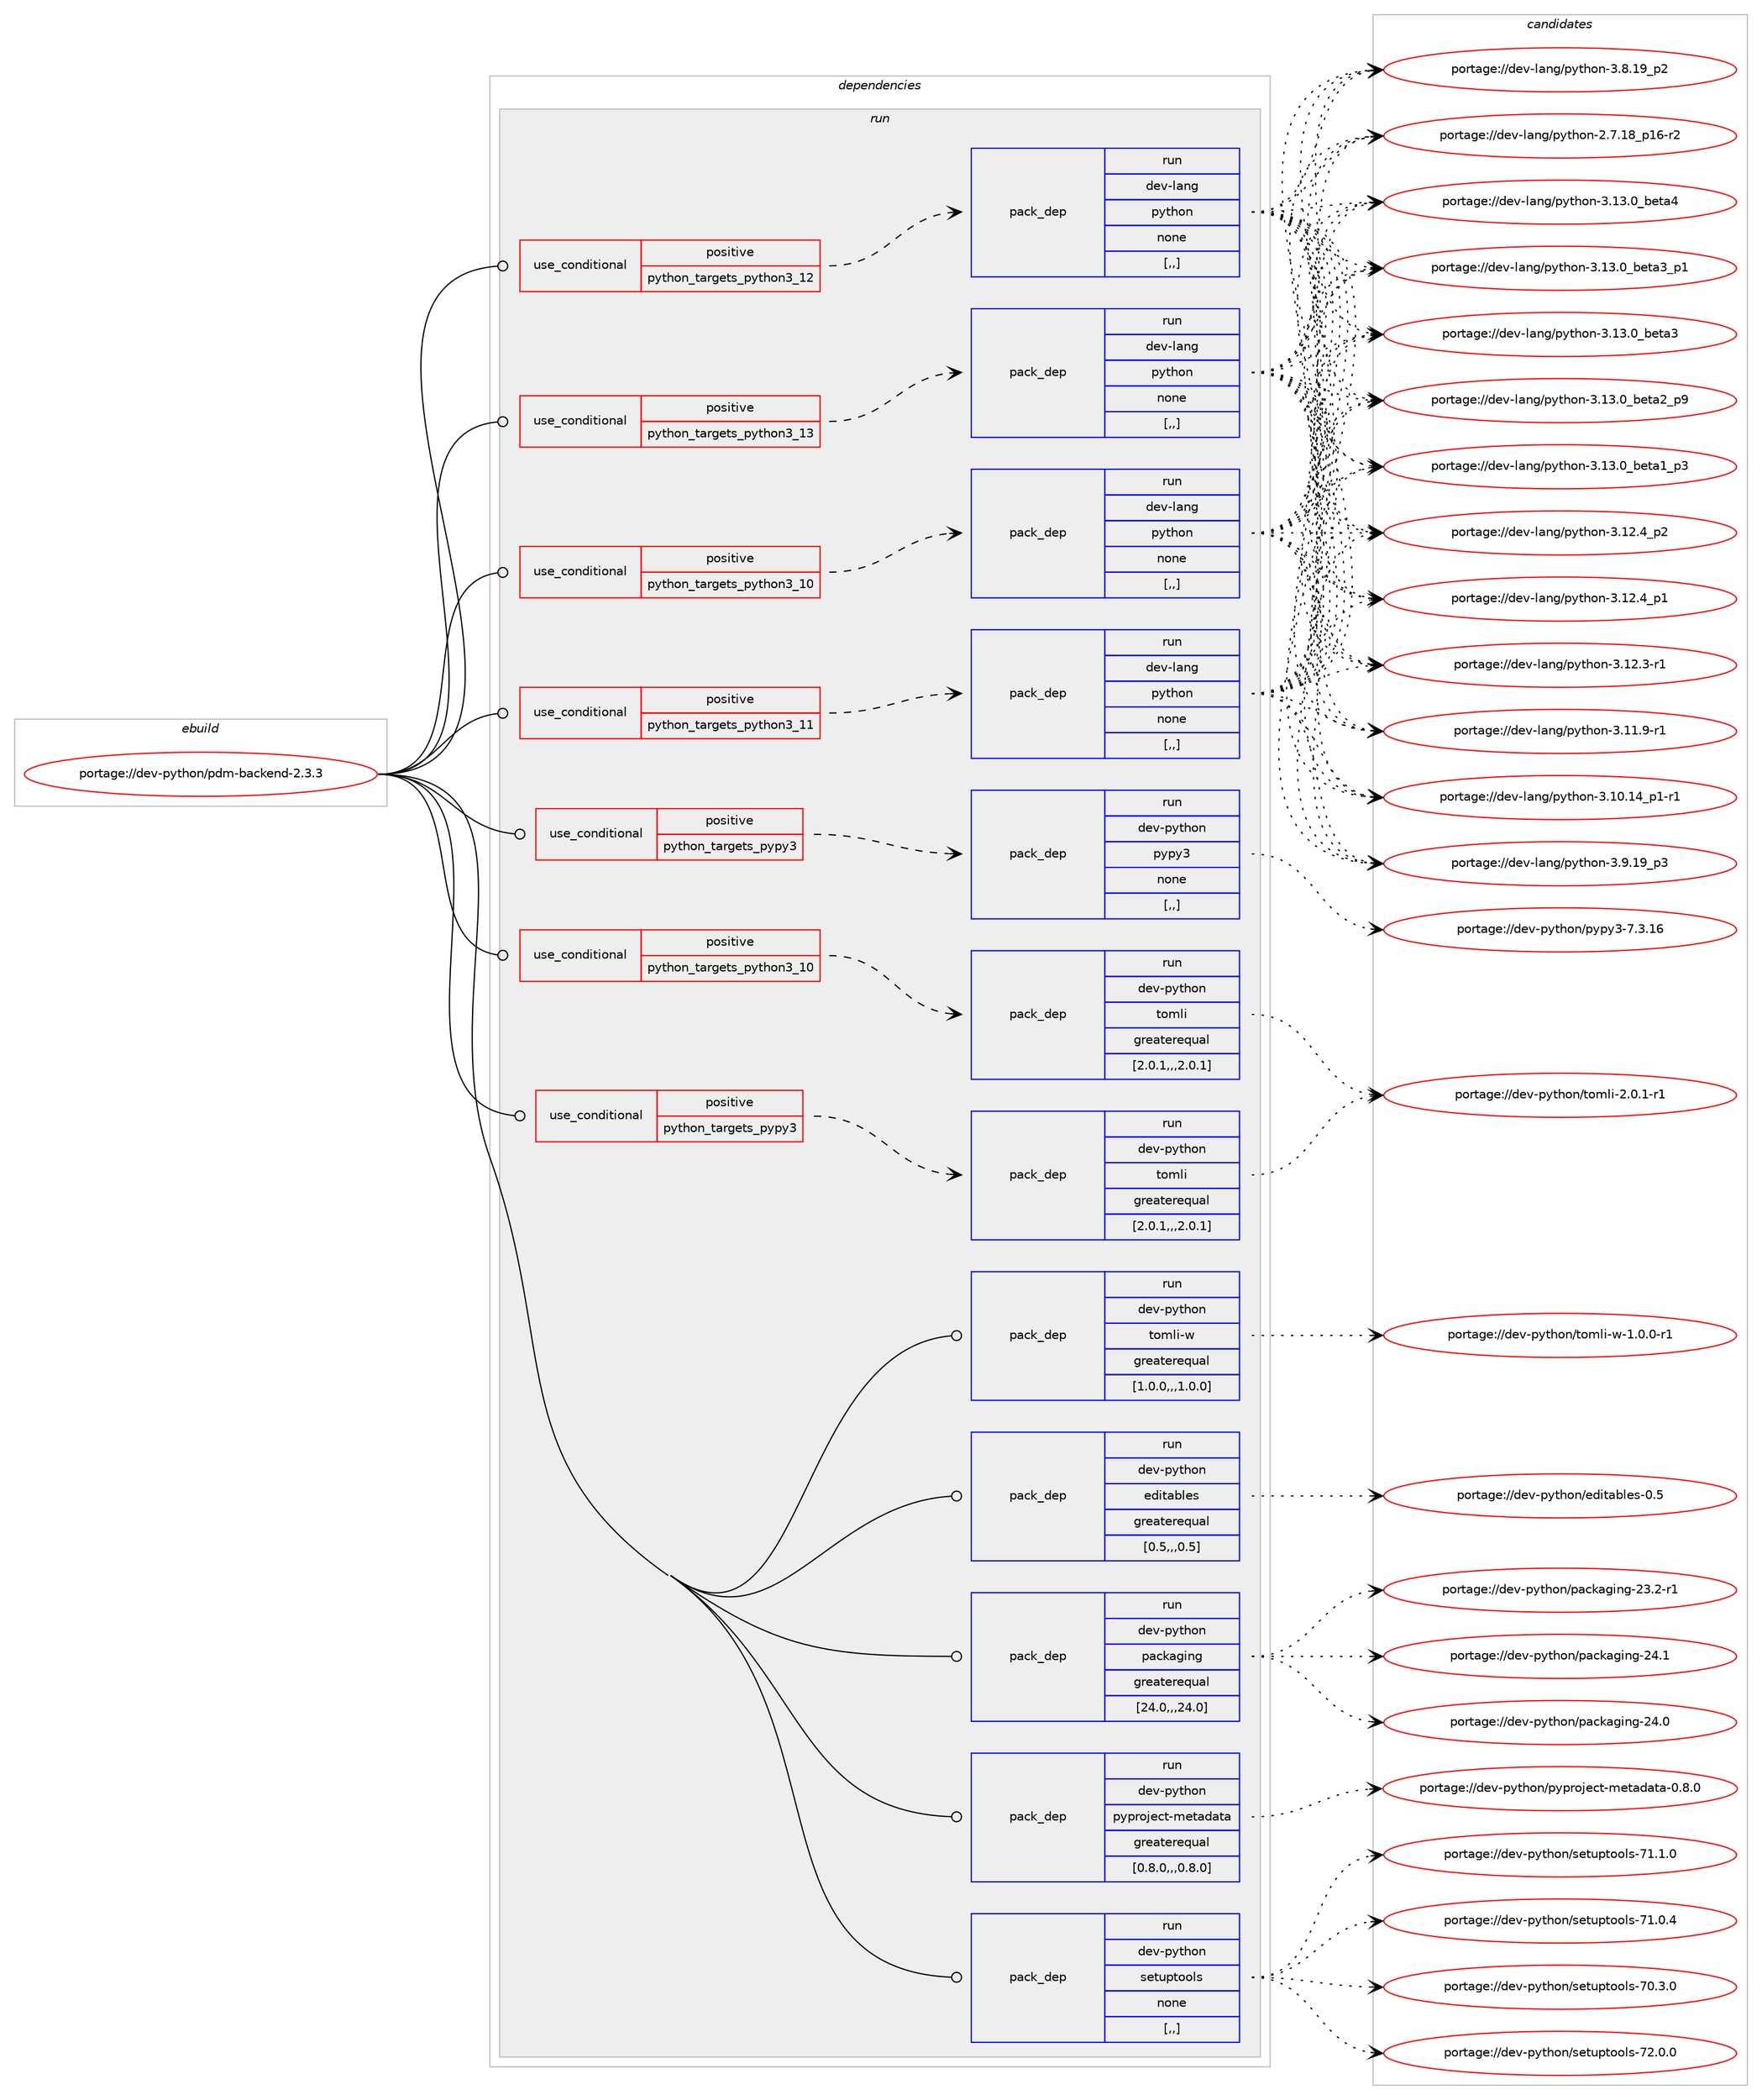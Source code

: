 digraph prolog {

# *************
# Graph options
# *************

newrank=true;
concentrate=true;
compound=true;
graph [rankdir=LR,fontname=Helvetica,fontsize=10,ranksep=1.5];#, ranksep=2.5, nodesep=0.2];
edge  [arrowhead=vee];
node  [fontname=Helvetica,fontsize=10];

# **********
# The ebuild
# **********

subgraph cluster_leftcol {
color=gray;
label=<<i>ebuild</i>>;
id [label="portage://dev-python/pdm-backend-2.3.3", color=red, width=4, href="../dev-python/pdm-backend-2.3.3.svg"];
}

# ****************
# The dependencies
# ****************

subgraph cluster_midcol {
color=gray;
label=<<i>dependencies</i>>;
subgraph cluster_compile {
fillcolor="#eeeeee";
style=filled;
label=<<i>compile</i>>;
}
subgraph cluster_compileandrun {
fillcolor="#eeeeee";
style=filled;
label=<<i>compile and run</i>>;
}
subgraph cluster_run {
fillcolor="#eeeeee";
style=filled;
label=<<i>run</i>>;
subgraph cond35833 {
dependency154033 [label=<<TABLE BORDER="0" CELLBORDER="1" CELLSPACING="0" CELLPADDING="4"><TR><TD ROWSPAN="3" CELLPADDING="10">use_conditional</TD></TR><TR><TD>positive</TD></TR><TR><TD>python_targets_pypy3</TD></TR></TABLE>>, shape=none, color=red];
subgraph pack116949 {
dependency154034 [label=<<TABLE BORDER="0" CELLBORDER="1" CELLSPACING="0" CELLPADDING="4" WIDTH="220"><TR><TD ROWSPAN="6" CELLPADDING="30">pack_dep</TD></TR><TR><TD WIDTH="110">run</TD></TR><TR><TD>dev-python</TD></TR><TR><TD>pypy3</TD></TR><TR><TD>none</TD></TR><TR><TD>[,,]</TD></TR></TABLE>>, shape=none, color=blue];
}
dependency154033:e -> dependency154034:w [weight=20,style="dashed",arrowhead="vee"];
}
id:e -> dependency154033:w [weight=20,style="solid",arrowhead="odot"];
subgraph cond35834 {
dependency154035 [label=<<TABLE BORDER="0" CELLBORDER="1" CELLSPACING="0" CELLPADDING="4"><TR><TD ROWSPAN="3" CELLPADDING="10">use_conditional</TD></TR><TR><TD>positive</TD></TR><TR><TD>python_targets_pypy3</TD></TR></TABLE>>, shape=none, color=red];
subgraph pack116950 {
dependency154036 [label=<<TABLE BORDER="0" CELLBORDER="1" CELLSPACING="0" CELLPADDING="4" WIDTH="220"><TR><TD ROWSPAN="6" CELLPADDING="30">pack_dep</TD></TR><TR><TD WIDTH="110">run</TD></TR><TR><TD>dev-python</TD></TR><TR><TD>tomli</TD></TR><TR><TD>greaterequal</TD></TR><TR><TD>[2.0.1,,,2.0.1]</TD></TR></TABLE>>, shape=none, color=blue];
}
dependency154035:e -> dependency154036:w [weight=20,style="dashed",arrowhead="vee"];
}
id:e -> dependency154035:w [weight=20,style="solid",arrowhead="odot"];
subgraph cond35835 {
dependency154037 [label=<<TABLE BORDER="0" CELLBORDER="1" CELLSPACING="0" CELLPADDING="4"><TR><TD ROWSPAN="3" CELLPADDING="10">use_conditional</TD></TR><TR><TD>positive</TD></TR><TR><TD>python_targets_python3_10</TD></TR></TABLE>>, shape=none, color=red];
subgraph pack116951 {
dependency154038 [label=<<TABLE BORDER="0" CELLBORDER="1" CELLSPACING="0" CELLPADDING="4" WIDTH="220"><TR><TD ROWSPAN="6" CELLPADDING="30">pack_dep</TD></TR><TR><TD WIDTH="110">run</TD></TR><TR><TD>dev-lang</TD></TR><TR><TD>python</TD></TR><TR><TD>none</TD></TR><TR><TD>[,,]</TD></TR></TABLE>>, shape=none, color=blue];
}
dependency154037:e -> dependency154038:w [weight=20,style="dashed",arrowhead="vee"];
}
id:e -> dependency154037:w [weight=20,style="solid",arrowhead="odot"];
subgraph cond35836 {
dependency154039 [label=<<TABLE BORDER="0" CELLBORDER="1" CELLSPACING="0" CELLPADDING="4"><TR><TD ROWSPAN="3" CELLPADDING="10">use_conditional</TD></TR><TR><TD>positive</TD></TR><TR><TD>python_targets_python3_10</TD></TR></TABLE>>, shape=none, color=red];
subgraph pack116952 {
dependency154040 [label=<<TABLE BORDER="0" CELLBORDER="1" CELLSPACING="0" CELLPADDING="4" WIDTH="220"><TR><TD ROWSPAN="6" CELLPADDING="30">pack_dep</TD></TR><TR><TD WIDTH="110">run</TD></TR><TR><TD>dev-python</TD></TR><TR><TD>tomli</TD></TR><TR><TD>greaterequal</TD></TR><TR><TD>[2.0.1,,,2.0.1]</TD></TR></TABLE>>, shape=none, color=blue];
}
dependency154039:e -> dependency154040:w [weight=20,style="dashed",arrowhead="vee"];
}
id:e -> dependency154039:w [weight=20,style="solid",arrowhead="odot"];
subgraph cond35837 {
dependency154041 [label=<<TABLE BORDER="0" CELLBORDER="1" CELLSPACING="0" CELLPADDING="4"><TR><TD ROWSPAN="3" CELLPADDING="10">use_conditional</TD></TR><TR><TD>positive</TD></TR><TR><TD>python_targets_python3_11</TD></TR></TABLE>>, shape=none, color=red];
subgraph pack116953 {
dependency154042 [label=<<TABLE BORDER="0" CELLBORDER="1" CELLSPACING="0" CELLPADDING="4" WIDTH="220"><TR><TD ROWSPAN="6" CELLPADDING="30">pack_dep</TD></TR><TR><TD WIDTH="110">run</TD></TR><TR><TD>dev-lang</TD></TR><TR><TD>python</TD></TR><TR><TD>none</TD></TR><TR><TD>[,,]</TD></TR></TABLE>>, shape=none, color=blue];
}
dependency154041:e -> dependency154042:w [weight=20,style="dashed",arrowhead="vee"];
}
id:e -> dependency154041:w [weight=20,style="solid",arrowhead="odot"];
subgraph cond35838 {
dependency154043 [label=<<TABLE BORDER="0" CELLBORDER="1" CELLSPACING="0" CELLPADDING="4"><TR><TD ROWSPAN="3" CELLPADDING="10">use_conditional</TD></TR><TR><TD>positive</TD></TR><TR><TD>python_targets_python3_12</TD></TR></TABLE>>, shape=none, color=red];
subgraph pack116954 {
dependency154044 [label=<<TABLE BORDER="0" CELLBORDER="1" CELLSPACING="0" CELLPADDING="4" WIDTH="220"><TR><TD ROWSPAN="6" CELLPADDING="30">pack_dep</TD></TR><TR><TD WIDTH="110">run</TD></TR><TR><TD>dev-lang</TD></TR><TR><TD>python</TD></TR><TR><TD>none</TD></TR><TR><TD>[,,]</TD></TR></TABLE>>, shape=none, color=blue];
}
dependency154043:e -> dependency154044:w [weight=20,style="dashed",arrowhead="vee"];
}
id:e -> dependency154043:w [weight=20,style="solid",arrowhead="odot"];
subgraph cond35839 {
dependency154045 [label=<<TABLE BORDER="0" CELLBORDER="1" CELLSPACING="0" CELLPADDING="4"><TR><TD ROWSPAN="3" CELLPADDING="10">use_conditional</TD></TR><TR><TD>positive</TD></TR><TR><TD>python_targets_python3_13</TD></TR></TABLE>>, shape=none, color=red];
subgraph pack116955 {
dependency154046 [label=<<TABLE BORDER="0" CELLBORDER="1" CELLSPACING="0" CELLPADDING="4" WIDTH="220"><TR><TD ROWSPAN="6" CELLPADDING="30">pack_dep</TD></TR><TR><TD WIDTH="110">run</TD></TR><TR><TD>dev-lang</TD></TR><TR><TD>python</TD></TR><TR><TD>none</TD></TR><TR><TD>[,,]</TD></TR></TABLE>>, shape=none, color=blue];
}
dependency154045:e -> dependency154046:w [weight=20,style="dashed",arrowhead="vee"];
}
id:e -> dependency154045:w [weight=20,style="solid",arrowhead="odot"];
subgraph pack116956 {
dependency154047 [label=<<TABLE BORDER="0" CELLBORDER="1" CELLSPACING="0" CELLPADDING="4" WIDTH="220"><TR><TD ROWSPAN="6" CELLPADDING="30">pack_dep</TD></TR><TR><TD WIDTH="110">run</TD></TR><TR><TD>dev-python</TD></TR><TR><TD>editables</TD></TR><TR><TD>greaterequal</TD></TR><TR><TD>[0.5,,,0.5]</TD></TR></TABLE>>, shape=none, color=blue];
}
id:e -> dependency154047:w [weight=20,style="solid",arrowhead="odot"];
subgraph pack116957 {
dependency154048 [label=<<TABLE BORDER="0" CELLBORDER="1" CELLSPACING="0" CELLPADDING="4" WIDTH="220"><TR><TD ROWSPAN="6" CELLPADDING="30">pack_dep</TD></TR><TR><TD WIDTH="110">run</TD></TR><TR><TD>dev-python</TD></TR><TR><TD>packaging</TD></TR><TR><TD>greaterequal</TD></TR><TR><TD>[24.0,,,24.0]</TD></TR></TABLE>>, shape=none, color=blue];
}
id:e -> dependency154048:w [weight=20,style="solid",arrowhead="odot"];
subgraph pack116958 {
dependency154049 [label=<<TABLE BORDER="0" CELLBORDER="1" CELLSPACING="0" CELLPADDING="4" WIDTH="220"><TR><TD ROWSPAN="6" CELLPADDING="30">pack_dep</TD></TR><TR><TD WIDTH="110">run</TD></TR><TR><TD>dev-python</TD></TR><TR><TD>pyproject-metadata</TD></TR><TR><TD>greaterequal</TD></TR><TR><TD>[0.8.0,,,0.8.0]</TD></TR></TABLE>>, shape=none, color=blue];
}
id:e -> dependency154049:w [weight=20,style="solid",arrowhead="odot"];
subgraph pack116959 {
dependency154050 [label=<<TABLE BORDER="0" CELLBORDER="1" CELLSPACING="0" CELLPADDING="4" WIDTH="220"><TR><TD ROWSPAN="6" CELLPADDING="30">pack_dep</TD></TR><TR><TD WIDTH="110">run</TD></TR><TR><TD>dev-python</TD></TR><TR><TD>setuptools</TD></TR><TR><TD>none</TD></TR><TR><TD>[,,]</TD></TR></TABLE>>, shape=none, color=blue];
}
id:e -> dependency154050:w [weight=20,style="solid",arrowhead="odot"];
subgraph pack116960 {
dependency154051 [label=<<TABLE BORDER="0" CELLBORDER="1" CELLSPACING="0" CELLPADDING="4" WIDTH="220"><TR><TD ROWSPAN="6" CELLPADDING="30">pack_dep</TD></TR><TR><TD WIDTH="110">run</TD></TR><TR><TD>dev-python</TD></TR><TR><TD>tomli-w</TD></TR><TR><TD>greaterequal</TD></TR><TR><TD>[1.0.0,,,1.0.0]</TD></TR></TABLE>>, shape=none, color=blue];
}
id:e -> dependency154051:w [weight=20,style="solid",arrowhead="odot"];
}
}

# **************
# The candidates
# **************

subgraph cluster_choices {
rank=same;
color=gray;
label=<<i>candidates</i>>;

subgraph choice116949 {
color=black;
nodesep=1;
choice10010111845112121116104111110471121211121215145554651464954 [label="portage://dev-python/pypy3-7.3.16", color=red, width=4,href="../dev-python/pypy3-7.3.16.svg"];
dependency154034:e -> choice10010111845112121116104111110471121211121215145554651464954:w [style=dotted,weight="100"];
}
subgraph choice116950 {
color=black;
nodesep=1;
choice10010111845112121116104111110471161111091081054550464846494511449 [label="portage://dev-python/tomli-2.0.1-r1", color=red, width=4,href="../dev-python/tomli-2.0.1-r1.svg"];
dependency154036:e -> choice10010111845112121116104111110471161111091081054550464846494511449:w [style=dotted,weight="100"];
}
subgraph choice116951 {
color=black;
nodesep=1;
choice1001011184510897110103471121211161041111104551464951464895981011169752 [label="portage://dev-lang/python-3.13.0_beta4", color=red, width=4,href="../dev-lang/python-3.13.0_beta4.svg"];
choice10010111845108971101034711212111610411111045514649514648959810111697519511249 [label="portage://dev-lang/python-3.13.0_beta3_p1", color=red, width=4,href="../dev-lang/python-3.13.0_beta3_p1.svg"];
choice1001011184510897110103471121211161041111104551464951464895981011169751 [label="portage://dev-lang/python-3.13.0_beta3", color=red, width=4,href="../dev-lang/python-3.13.0_beta3.svg"];
choice10010111845108971101034711212111610411111045514649514648959810111697509511257 [label="portage://dev-lang/python-3.13.0_beta2_p9", color=red, width=4,href="../dev-lang/python-3.13.0_beta2_p9.svg"];
choice10010111845108971101034711212111610411111045514649514648959810111697499511251 [label="portage://dev-lang/python-3.13.0_beta1_p3", color=red, width=4,href="../dev-lang/python-3.13.0_beta1_p3.svg"];
choice100101118451089711010347112121116104111110455146495046529511250 [label="portage://dev-lang/python-3.12.4_p2", color=red, width=4,href="../dev-lang/python-3.12.4_p2.svg"];
choice100101118451089711010347112121116104111110455146495046529511249 [label="portage://dev-lang/python-3.12.4_p1", color=red, width=4,href="../dev-lang/python-3.12.4_p1.svg"];
choice100101118451089711010347112121116104111110455146495046514511449 [label="portage://dev-lang/python-3.12.3-r1", color=red, width=4,href="../dev-lang/python-3.12.3-r1.svg"];
choice100101118451089711010347112121116104111110455146494946574511449 [label="portage://dev-lang/python-3.11.9-r1", color=red, width=4,href="../dev-lang/python-3.11.9-r1.svg"];
choice100101118451089711010347112121116104111110455146494846495295112494511449 [label="portage://dev-lang/python-3.10.14_p1-r1", color=red, width=4,href="../dev-lang/python-3.10.14_p1-r1.svg"];
choice100101118451089711010347112121116104111110455146574649579511251 [label="portage://dev-lang/python-3.9.19_p3", color=red, width=4,href="../dev-lang/python-3.9.19_p3.svg"];
choice100101118451089711010347112121116104111110455146564649579511250 [label="portage://dev-lang/python-3.8.19_p2", color=red, width=4,href="../dev-lang/python-3.8.19_p2.svg"];
choice100101118451089711010347112121116104111110455046554649569511249544511450 [label="portage://dev-lang/python-2.7.18_p16-r2", color=red, width=4,href="../dev-lang/python-2.7.18_p16-r2.svg"];
dependency154038:e -> choice1001011184510897110103471121211161041111104551464951464895981011169752:w [style=dotted,weight="100"];
dependency154038:e -> choice10010111845108971101034711212111610411111045514649514648959810111697519511249:w [style=dotted,weight="100"];
dependency154038:e -> choice1001011184510897110103471121211161041111104551464951464895981011169751:w [style=dotted,weight="100"];
dependency154038:e -> choice10010111845108971101034711212111610411111045514649514648959810111697509511257:w [style=dotted,weight="100"];
dependency154038:e -> choice10010111845108971101034711212111610411111045514649514648959810111697499511251:w [style=dotted,weight="100"];
dependency154038:e -> choice100101118451089711010347112121116104111110455146495046529511250:w [style=dotted,weight="100"];
dependency154038:e -> choice100101118451089711010347112121116104111110455146495046529511249:w [style=dotted,weight="100"];
dependency154038:e -> choice100101118451089711010347112121116104111110455146495046514511449:w [style=dotted,weight="100"];
dependency154038:e -> choice100101118451089711010347112121116104111110455146494946574511449:w [style=dotted,weight="100"];
dependency154038:e -> choice100101118451089711010347112121116104111110455146494846495295112494511449:w [style=dotted,weight="100"];
dependency154038:e -> choice100101118451089711010347112121116104111110455146574649579511251:w [style=dotted,weight="100"];
dependency154038:e -> choice100101118451089711010347112121116104111110455146564649579511250:w [style=dotted,weight="100"];
dependency154038:e -> choice100101118451089711010347112121116104111110455046554649569511249544511450:w [style=dotted,weight="100"];
}
subgraph choice116952 {
color=black;
nodesep=1;
choice10010111845112121116104111110471161111091081054550464846494511449 [label="portage://dev-python/tomli-2.0.1-r1", color=red, width=4,href="../dev-python/tomli-2.0.1-r1.svg"];
dependency154040:e -> choice10010111845112121116104111110471161111091081054550464846494511449:w [style=dotted,weight="100"];
}
subgraph choice116953 {
color=black;
nodesep=1;
choice1001011184510897110103471121211161041111104551464951464895981011169752 [label="portage://dev-lang/python-3.13.0_beta4", color=red, width=4,href="../dev-lang/python-3.13.0_beta4.svg"];
choice10010111845108971101034711212111610411111045514649514648959810111697519511249 [label="portage://dev-lang/python-3.13.0_beta3_p1", color=red, width=4,href="../dev-lang/python-3.13.0_beta3_p1.svg"];
choice1001011184510897110103471121211161041111104551464951464895981011169751 [label="portage://dev-lang/python-3.13.0_beta3", color=red, width=4,href="../dev-lang/python-3.13.0_beta3.svg"];
choice10010111845108971101034711212111610411111045514649514648959810111697509511257 [label="portage://dev-lang/python-3.13.0_beta2_p9", color=red, width=4,href="../dev-lang/python-3.13.0_beta2_p9.svg"];
choice10010111845108971101034711212111610411111045514649514648959810111697499511251 [label="portage://dev-lang/python-3.13.0_beta1_p3", color=red, width=4,href="../dev-lang/python-3.13.0_beta1_p3.svg"];
choice100101118451089711010347112121116104111110455146495046529511250 [label="portage://dev-lang/python-3.12.4_p2", color=red, width=4,href="../dev-lang/python-3.12.4_p2.svg"];
choice100101118451089711010347112121116104111110455146495046529511249 [label="portage://dev-lang/python-3.12.4_p1", color=red, width=4,href="../dev-lang/python-3.12.4_p1.svg"];
choice100101118451089711010347112121116104111110455146495046514511449 [label="portage://dev-lang/python-3.12.3-r1", color=red, width=4,href="../dev-lang/python-3.12.3-r1.svg"];
choice100101118451089711010347112121116104111110455146494946574511449 [label="portage://dev-lang/python-3.11.9-r1", color=red, width=4,href="../dev-lang/python-3.11.9-r1.svg"];
choice100101118451089711010347112121116104111110455146494846495295112494511449 [label="portage://dev-lang/python-3.10.14_p1-r1", color=red, width=4,href="../dev-lang/python-3.10.14_p1-r1.svg"];
choice100101118451089711010347112121116104111110455146574649579511251 [label="portage://dev-lang/python-3.9.19_p3", color=red, width=4,href="../dev-lang/python-3.9.19_p3.svg"];
choice100101118451089711010347112121116104111110455146564649579511250 [label="portage://dev-lang/python-3.8.19_p2", color=red, width=4,href="../dev-lang/python-3.8.19_p2.svg"];
choice100101118451089711010347112121116104111110455046554649569511249544511450 [label="portage://dev-lang/python-2.7.18_p16-r2", color=red, width=4,href="../dev-lang/python-2.7.18_p16-r2.svg"];
dependency154042:e -> choice1001011184510897110103471121211161041111104551464951464895981011169752:w [style=dotted,weight="100"];
dependency154042:e -> choice10010111845108971101034711212111610411111045514649514648959810111697519511249:w [style=dotted,weight="100"];
dependency154042:e -> choice1001011184510897110103471121211161041111104551464951464895981011169751:w [style=dotted,weight="100"];
dependency154042:e -> choice10010111845108971101034711212111610411111045514649514648959810111697509511257:w [style=dotted,weight="100"];
dependency154042:e -> choice10010111845108971101034711212111610411111045514649514648959810111697499511251:w [style=dotted,weight="100"];
dependency154042:e -> choice100101118451089711010347112121116104111110455146495046529511250:w [style=dotted,weight="100"];
dependency154042:e -> choice100101118451089711010347112121116104111110455146495046529511249:w [style=dotted,weight="100"];
dependency154042:e -> choice100101118451089711010347112121116104111110455146495046514511449:w [style=dotted,weight="100"];
dependency154042:e -> choice100101118451089711010347112121116104111110455146494946574511449:w [style=dotted,weight="100"];
dependency154042:e -> choice100101118451089711010347112121116104111110455146494846495295112494511449:w [style=dotted,weight="100"];
dependency154042:e -> choice100101118451089711010347112121116104111110455146574649579511251:w [style=dotted,weight="100"];
dependency154042:e -> choice100101118451089711010347112121116104111110455146564649579511250:w [style=dotted,weight="100"];
dependency154042:e -> choice100101118451089711010347112121116104111110455046554649569511249544511450:w [style=dotted,weight="100"];
}
subgraph choice116954 {
color=black;
nodesep=1;
choice1001011184510897110103471121211161041111104551464951464895981011169752 [label="portage://dev-lang/python-3.13.0_beta4", color=red, width=4,href="../dev-lang/python-3.13.0_beta4.svg"];
choice10010111845108971101034711212111610411111045514649514648959810111697519511249 [label="portage://dev-lang/python-3.13.0_beta3_p1", color=red, width=4,href="../dev-lang/python-3.13.0_beta3_p1.svg"];
choice1001011184510897110103471121211161041111104551464951464895981011169751 [label="portage://dev-lang/python-3.13.0_beta3", color=red, width=4,href="../dev-lang/python-3.13.0_beta3.svg"];
choice10010111845108971101034711212111610411111045514649514648959810111697509511257 [label="portage://dev-lang/python-3.13.0_beta2_p9", color=red, width=4,href="../dev-lang/python-3.13.0_beta2_p9.svg"];
choice10010111845108971101034711212111610411111045514649514648959810111697499511251 [label="portage://dev-lang/python-3.13.0_beta1_p3", color=red, width=4,href="../dev-lang/python-3.13.0_beta1_p3.svg"];
choice100101118451089711010347112121116104111110455146495046529511250 [label="portage://dev-lang/python-3.12.4_p2", color=red, width=4,href="../dev-lang/python-3.12.4_p2.svg"];
choice100101118451089711010347112121116104111110455146495046529511249 [label="portage://dev-lang/python-3.12.4_p1", color=red, width=4,href="../dev-lang/python-3.12.4_p1.svg"];
choice100101118451089711010347112121116104111110455146495046514511449 [label="portage://dev-lang/python-3.12.3-r1", color=red, width=4,href="../dev-lang/python-3.12.3-r1.svg"];
choice100101118451089711010347112121116104111110455146494946574511449 [label="portage://dev-lang/python-3.11.9-r1", color=red, width=4,href="../dev-lang/python-3.11.9-r1.svg"];
choice100101118451089711010347112121116104111110455146494846495295112494511449 [label="portage://dev-lang/python-3.10.14_p1-r1", color=red, width=4,href="../dev-lang/python-3.10.14_p1-r1.svg"];
choice100101118451089711010347112121116104111110455146574649579511251 [label="portage://dev-lang/python-3.9.19_p3", color=red, width=4,href="../dev-lang/python-3.9.19_p3.svg"];
choice100101118451089711010347112121116104111110455146564649579511250 [label="portage://dev-lang/python-3.8.19_p2", color=red, width=4,href="../dev-lang/python-3.8.19_p2.svg"];
choice100101118451089711010347112121116104111110455046554649569511249544511450 [label="portage://dev-lang/python-2.7.18_p16-r2", color=red, width=4,href="../dev-lang/python-2.7.18_p16-r2.svg"];
dependency154044:e -> choice1001011184510897110103471121211161041111104551464951464895981011169752:w [style=dotted,weight="100"];
dependency154044:e -> choice10010111845108971101034711212111610411111045514649514648959810111697519511249:w [style=dotted,weight="100"];
dependency154044:e -> choice1001011184510897110103471121211161041111104551464951464895981011169751:w [style=dotted,weight="100"];
dependency154044:e -> choice10010111845108971101034711212111610411111045514649514648959810111697509511257:w [style=dotted,weight="100"];
dependency154044:e -> choice10010111845108971101034711212111610411111045514649514648959810111697499511251:w [style=dotted,weight="100"];
dependency154044:e -> choice100101118451089711010347112121116104111110455146495046529511250:w [style=dotted,weight="100"];
dependency154044:e -> choice100101118451089711010347112121116104111110455146495046529511249:w [style=dotted,weight="100"];
dependency154044:e -> choice100101118451089711010347112121116104111110455146495046514511449:w [style=dotted,weight="100"];
dependency154044:e -> choice100101118451089711010347112121116104111110455146494946574511449:w [style=dotted,weight="100"];
dependency154044:e -> choice100101118451089711010347112121116104111110455146494846495295112494511449:w [style=dotted,weight="100"];
dependency154044:e -> choice100101118451089711010347112121116104111110455146574649579511251:w [style=dotted,weight="100"];
dependency154044:e -> choice100101118451089711010347112121116104111110455146564649579511250:w [style=dotted,weight="100"];
dependency154044:e -> choice100101118451089711010347112121116104111110455046554649569511249544511450:w [style=dotted,weight="100"];
}
subgraph choice116955 {
color=black;
nodesep=1;
choice1001011184510897110103471121211161041111104551464951464895981011169752 [label="portage://dev-lang/python-3.13.0_beta4", color=red, width=4,href="../dev-lang/python-3.13.0_beta4.svg"];
choice10010111845108971101034711212111610411111045514649514648959810111697519511249 [label="portage://dev-lang/python-3.13.0_beta3_p1", color=red, width=4,href="../dev-lang/python-3.13.0_beta3_p1.svg"];
choice1001011184510897110103471121211161041111104551464951464895981011169751 [label="portage://dev-lang/python-3.13.0_beta3", color=red, width=4,href="../dev-lang/python-3.13.0_beta3.svg"];
choice10010111845108971101034711212111610411111045514649514648959810111697509511257 [label="portage://dev-lang/python-3.13.0_beta2_p9", color=red, width=4,href="../dev-lang/python-3.13.0_beta2_p9.svg"];
choice10010111845108971101034711212111610411111045514649514648959810111697499511251 [label="portage://dev-lang/python-3.13.0_beta1_p3", color=red, width=4,href="../dev-lang/python-3.13.0_beta1_p3.svg"];
choice100101118451089711010347112121116104111110455146495046529511250 [label="portage://dev-lang/python-3.12.4_p2", color=red, width=4,href="../dev-lang/python-3.12.4_p2.svg"];
choice100101118451089711010347112121116104111110455146495046529511249 [label="portage://dev-lang/python-3.12.4_p1", color=red, width=4,href="../dev-lang/python-3.12.4_p1.svg"];
choice100101118451089711010347112121116104111110455146495046514511449 [label="portage://dev-lang/python-3.12.3-r1", color=red, width=4,href="../dev-lang/python-3.12.3-r1.svg"];
choice100101118451089711010347112121116104111110455146494946574511449 [label="portage://dev-lang/python-3.11.9-r1", color=red, width=4,href="../dev-lang/python-3.11.9-r1.svg"];
choice100101118451089711010347112121116104111110455146494846495295112494511449 [label="portage://dev-lang/python-3.10.14_p1-r1", color=red, width=4,href="../dev-lang/python-3.10.14_p1-r1.svg"];
choice100101118451089711010347112121116104111110455146574649579511251 [label="portage://dev-lang/python-3.9.19_p3", color=red, width=4,href="../dev-lang/python-3.9.19_p3.svg"];
choice100101118451089711010347112121116104111110455146564649579511250 [label="portage://dev-lang/python-3.8.19_p2", color=red, width=4,href="../dev-lang/python-3.8.19_p2.svg"];
choice100101118451089711010347112121116104111110455046554649569511249544511450 [label="portage://dev-lang/python-2.7.18_p16-r2", color=red, width=4,href="../dev-lang/python-2.7.18_p16-r2.svg"];
dependency154046:e -> choice1001011184510897110103471121211161041111104551464951464895981011169752:w [style=dotted,weight="100"];
dependency154046:e -> choice10010111845108971101034711212111610411111045514649514648959810111697519511249:w [style=dotted,weight="100"];
dependency154046:e -> choice1001011184510897110103471121211161041111104551464951464895981011169751:w [style=dotted,weight="100"];
dependency154046:e -> choice10010111845108971101034711212111610411111045514649514648959810111697509511257:w [style=dotted,weight="100"];
dependency154046:e -> choice10010111845108971101034711212111610411111045514649514648959810111697499511251:w [style=dotted,weight="100"];
dependency154046:e -> choice100101118451089711010347112121116104111110455146495046529511250:w [style=dotted,weight="100"];
dependency154046:e -> choice100101118451089711010347112121116104111110455146495046529511249:w [style=dotted,weight="100"];
dependency154046:e -> choice100101118451089711010347112121116104111110455146495046514511449:w [style=dotted,weight="100"];
dependency154046:e -> choice100101118451089711010347112121116104111110455146494946574511449:w [style=dotted,weight="100"];
dependency154046:e -> choice100101118451089711010347112121116104111110455146494846495295112494511449:w [style=dotted,weight="100"];
dependency154046:e -> choice100101118451089711010347112121116104111110455146574649579511251:w [style=dotted,weight="100"];
dependency154046:e -> choice100101118451089711010347112121116104111110455146564649579511250:w [style=dotted,weight="100"];
dependency154046:e -> choice100101118451089711010347112121116104111110455046554649569511249544511450:w [style=dotted,weight="100"];
}
subgraph choice116956 {
color=black;
nodesep=1;
choice1001011184511212111610411111047101100105116979810810111545484653 [label="portage://dev-python/editables-0.5", color=red, width=4,href="../dev-python/editables-0.5.svg"];
dependency154047:e -> choice1001011184511212111610411111047101100105116979810810111545484653:w [style=dotted,weight="100"];
}
subgraph choice116957 {
color=black;
nodesep=1;
choice10010111845112121116104111110471129799107971031051101034550524649 [label="portage://dev-python/packaging-24.1", color=red, width=4,href="../dev-python/packaging-24.1.svg"];
choice10010111845112121116104111110471129799107971031051101034550524648 [label="portage://dev-python/packaging-24.0", color=red, width=4,href="../dev-python/packaging-24.0.svg"];
choice100101118451121211161041111104711297991079710310511010345505146504511449 [label="portage://dev-python/packaging-23.2-r1", color=red, width=4,href="../dev-python/packaging-23.2-r1.svg"];
dependency154048:e -> choice10010111845112121116104111110471129799107971031051101034550524649:w [style=dotted,weight="100"];
dependency154048:e -> choice10010111845112121116104111110471129799107971031051101034550524648:w [style=dotted,weight="100"];
dependency154048:e -> choice100101118451121211161041111104711297991079710310511010345505146504511449:w [style=dotted,weight="100"];
}
subgraph choice116958 {
color=black;
nodesep=1;
choice10010111845112121116104111110471121211121141111061019911645109101116971009711697454846564648 [label="portage://dev-python/pyproject-metadata-0.8.0", color=red, width=4,href="../dev-python/pyproject-metadata-0.8.0.svg"];
dependency154049:e -> choice10010111845112121116104111110471121211121141111061019911645109101116971009711697454846564648:w [style=dotted,weight="100"];
}
subgraph choice116959 {
color=black;
nodesep=1;
choice100101118451121211161041111104711510111611711211611111110811545555046484648 [label="portage://dev-python/setuptools-72.0.0", color=red, width=4,href="../dev-python/setuptools-72.0.0.svg"];
choice100101118451121211161041111104711510111611711211611111110811545554946494648 [label="portage://dev-python/setuptools-71.1.0", color=red, width=4,href="../dev-python/setuptools-71.1.0.svg"];
choice100101118451121211161041111104711510111611711211611111110811545554946484652 [label="portage://dev-python/setuptools-71.0.4", color=red, width=4,href="../dev-python/setuptools-71.0.4.svg"];
choice100101118451121211161041111104711510111611711211611111110811545554846514648 [label="portage://dev-python/setuptools-70.3.0", color=red, width=4,href="../dev-python/setuptools-70.3.0.svg"];
dependency154050:e -> choice100101118451121211161041111104711510111611711211611111110811545555046484648:w [style=dotted,weight="100"];
dependency154050:e -> choice100101118451121211161041111104711510111611711211611111110811545554946494648:w [style=dotted,weight="100"];
dependency154050:e -> choice100101118451121211161041111104711510111611711211611111110811545554946484652:w [style=dotted,weight="100"];
dependency154050:e -> choice100101118451121211161041111104711510111611711211611111110811545554846514648:w [style=dotted,weight="100"];
}
subgraph choice116960 {
color=black;
nodesep=1;
choice1001011184511212111610411111047116111109108105451194549464846484511449 [label="portage://dev-python/tomli-w-1.0.0-r1", color=red, width=4,href="../dev-python/tomli-w-1.0.0-r1.svg"];
dependency154051:e -> choice1001011184511212111610411111047116111109108105451194549464846484511449:w [style=dotted,weight="100"];
}
}

}
